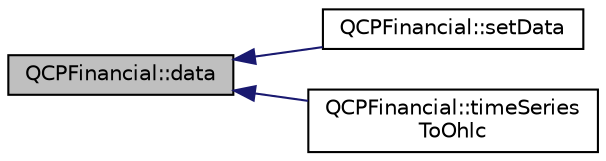 digraph "QCPFinancial::data"
{
  edge [fontname="Helvetica",fontsize="10",labelfontname="Helvetica",labelfontsize="10"];
  node [fontname="Helvetica",fontsize="10",shape=record];
  rankdir="LR";
  Node44 [label="QCPFinancial::data",height=0.2,width=0.4,color="black", fillcolor="grey75", style="filled", fontcolor="black"];
  Node44 -> Node45 [dir="back",color="midnightblue",fontsize="10",style="solid",fontname="Helvetica"];
  Node45 [label="QCPFinancial::setData",height=0.2,width=0.4,color="black", fillcolor="white", style="filled",URL="$class_q_c_p_financial.html#a72089e75b8a50d18097526c3c79fdb85"];
  Node44 -> Node46 [dir="back",color="midnightblue",fontsize="10",style="solid",fontname="Helvetica"];
  Node46 [label="QCPFinancial::timeSeries\lToOhlc",height=0.2,width=0.4,color="black", fillcolor="white", style="filled",URL="$class_q_c_p_financial.html#a9a058c035040d3939b8884f4aaccb1a7"];
}
